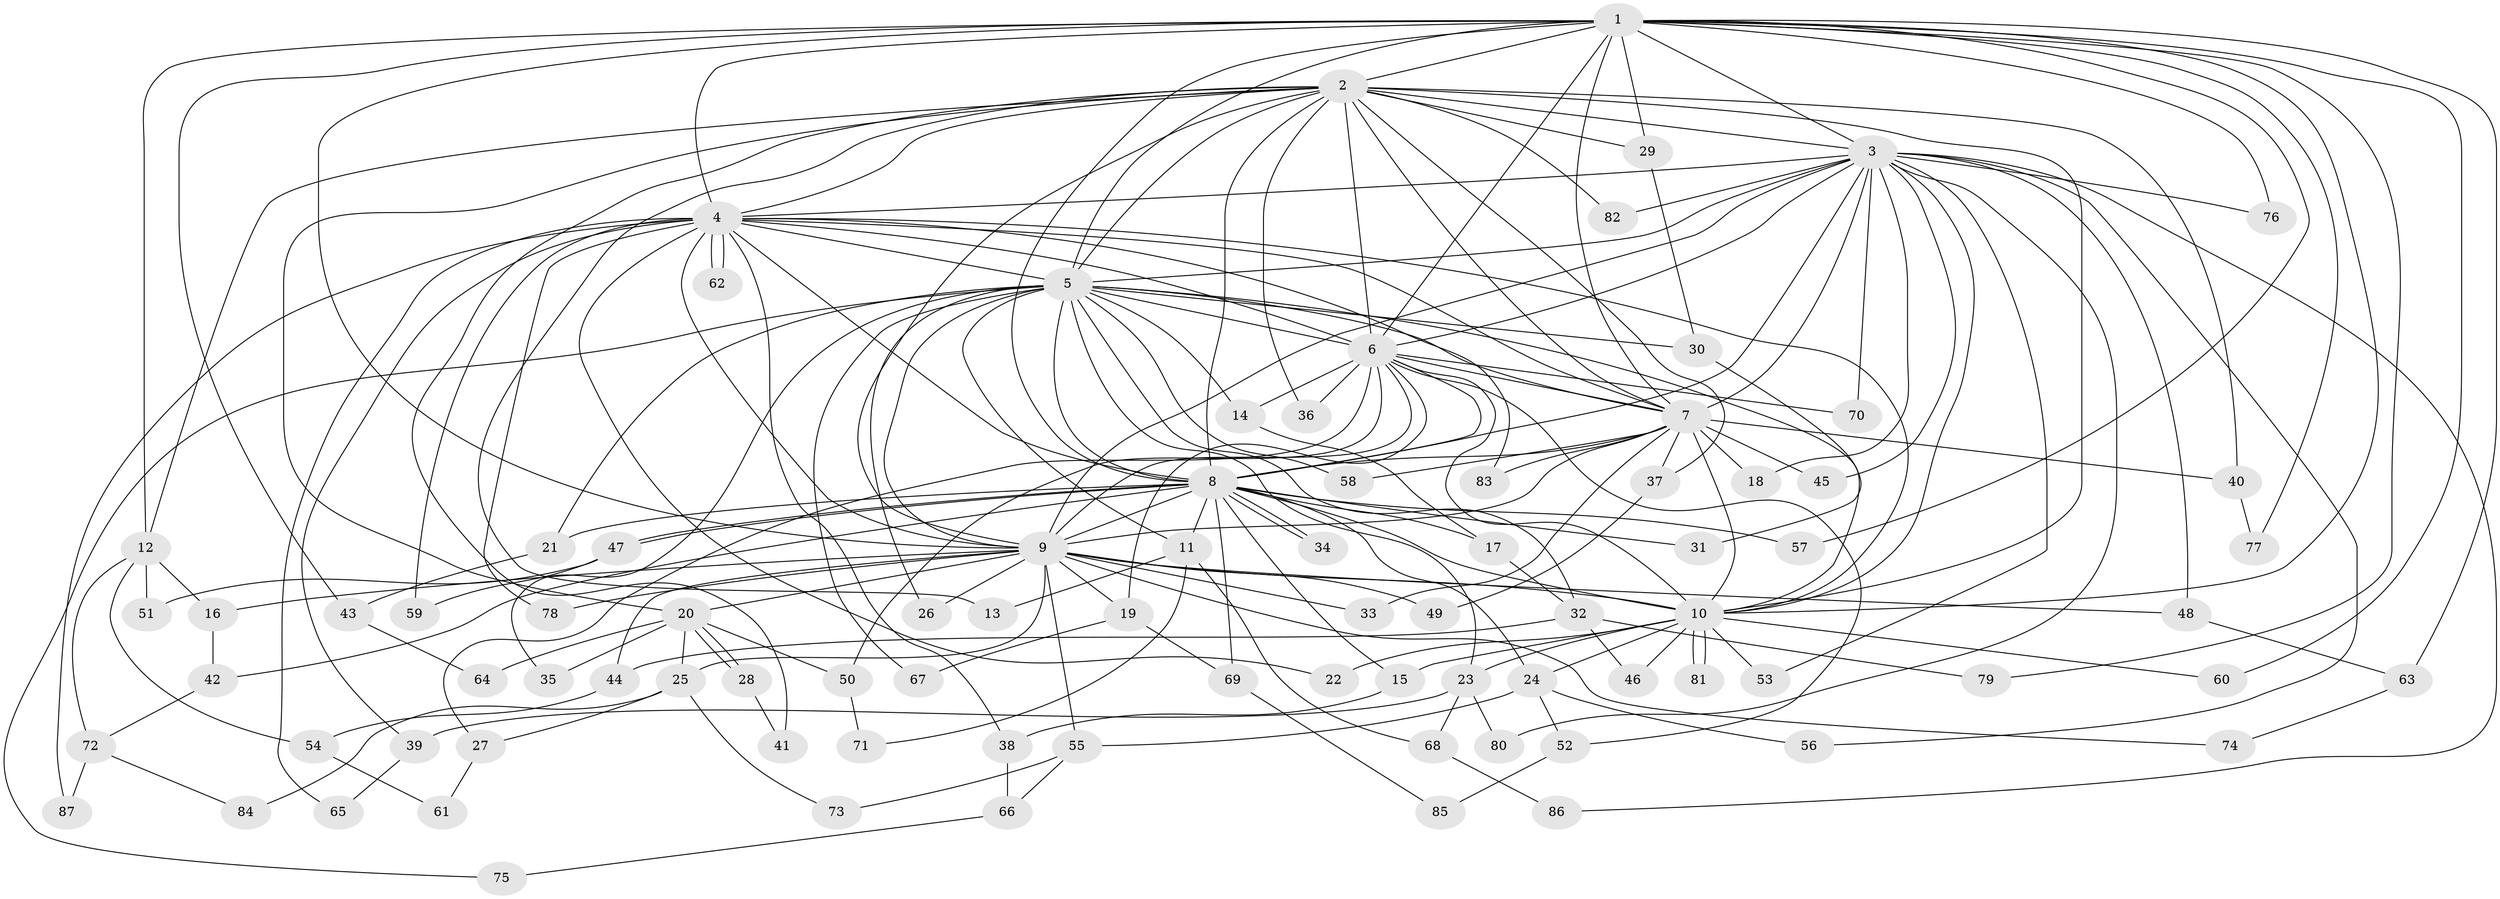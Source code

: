 // coarse degree distribution, {8: 0.07692307692307693, 20: 0.038461538461538464, 10: 0.11538461538461539, 4: 0.15384615384615385, 2: 0.19230769230769232, 3: 0.19230769230769232, 5: 0.038461538461538464, 1: 0.15384615384615385, 6: 0.038461538461538464}
// Generated by graph-tools (version 1.1) at 2025/17/03/04/25 18:17:47]
// undirected, 87 vertices, 199 edges
graph export_dot {
graph [start="1"]
  node [color=gray90,style=filled];
  1;
  2;
  3;
  4;
  5;
  6;
  7;
  8;
  9;
  10;
  11;
  12;
  13;
  14;
  15;
  16;
  17;
  18;
  19;
  20;
  21;
  22;
  23;
  24;
  25;
  26;
  27;
  28;
  29;
  30;
  31;
  32;
  33;
  34;
  35;
  36;
  37;
  38;
  39;
  40;
  41;
  42;
  43;
  44;
  45;
  46;
  47;
  48;
  49;
  50;
  51;
  52;
  53;
  54;
  55;
  56;
  57;
  58;
  59;
  60;
  61;
  62;
  63;
  64;
  65;
  66;
  67;
  68;
  69;
  70;
  71;
  72;
  73;
  74;
  75;
  76;
  77;
  78;
  79;
  80;
  81;
  82;
  83;
  84;
  85;
  86;
  87;
  1 -- 2;
  1 -- 3;
  1 -- 4;
  1 -- 5;
  1 -- 6;
  1 -- 7;
  1 -- 8;
  1 -- 9;
  1 -- 10;
  1 -- 12;
  1 -- 29;
  1 -- 43;
  1 -- 57;
  1 -- 60;
  1 -- 63;
  1 -- 76;
  1 -- 77;
  1 -- 79;
  2 -- 3;
  2 -- 4;
  2 -- 5;
  2 -- 6;
  2 -- 7;
  2 -- 8;
  2 -- 9;
  2 -- 10;
  2 -- 12;
  2 -- 13;
  2 -- 20;
  2 -- 29;
  2 -- 36;
  2 -- 37;
  2 -- 40;
  2 -- 41;
  2 -- 82;
  3 -- 4;
  3 -- 5;
  3 -- 6;
  3 -- 7;
  3 -- 8;
  3 -- 9;
  3 -- 10;
  3 -- 18;
  3 -- 45;
  3 -- 48;
  3 -- 53;
  3 -- 56;
  3 -- 70;
  3 -- 76;
  3 -- 80;
  3 -- 82;
  3 -- 86;
  4 -- 5;
  4 -- 6;
  4 -- 7;
  4 -- 8;
  4 -- 9;
  4 -- 10;
  4 -- 22;
  4 -- 38;
  4 -- 39;
  4 -- 59;
  4 -- 62;
  4 -- 62;
  4 -- 65;
  4 -- 78;
  4 -- 83;
  4 -- 87;
  5 -- 6;
  5 -- 7;
  5 -- 8;
  5 -- 9;
  5 -- 10;
  5 -- 11;
  5 -- 14;
  5 -- 21;
  5 -- 23;
  5 -- 26;
  5 -- 30;
  5 -- 32;
  5 -- 35;
  5 -- 58;
  5 -- 67;
  5 -- 75;
  6 -- 7;
  6 -- 8;
  6 -- 9;
  6 -- 10;
  6 -- 14;
  6 -- 19;
  6 -- 27;
  6 -- 36;
  6 -- 50;
  6 -- 52;
  6 -- 70;
  7 -- 8;
  7 -- 9;
  7 -- 10;
  7 -- 18;
  7 -- 33;
  7 -- 37;
  7 -- 40;
  7 -- 45;
  7 -- 58;
  7 -- 83;
  8 -- 9;
  8 -- 10;
  8 -- 11;
  8 -- 15;
  8 -- 17;
  8 -- 21;
  8 -- 24;
  8 -- 31;
  8 -- 34;
  8 -- 34;
  8 -- 42;
  8 -- 47;
  8 -- 47;
  8 -- 57;
  8 -- 69;
  9 -- 10;
  9 -- 16;
  9 -- 19;
  9 -- 20;
  9 -- 25;
  9 -- 26;
  9 -- 33;
  9 -- 44;
  9 -- 48;
  9 -- 49;
  9 -- 55;
  9 -- 74;
  9 -- 78;
  10 -- 15;
  10 -- 22;
  10 -- 23;
  10 -- 24;
  10 -- 46;
  10 -- 53;
  10 -- 60;
  10 -- 81;
  10 -- 81;
  11 -- 13;
  11 -- 68;
  11 -- 71;
  12 -- 16;
  12 -- 51;
  12 -- 54;
  12 -- 72;
  14 -- 17;
  15 -- 38;
  16 -- 42;
  17 -- 32;
  19 -- 67;
  19 -- 69;
  20 -- 25;
  20 -- 28;
  20 -- 28;
  20 -- 35;
  20 -- 50;
  20 -- 64;
  21 -- 43;
  23 -- 39;
  23 -- 68;
  23 -- 80;
  24 -- 52;
  24 -- 55;
  24 -- 56;
  25 -- 27;
  25 -- 73;
  25 -- 84;
  27 -- 61;
  28 -- 41;
  29 -- 30;
  30 -- 31;
  32 -- 44;
  32 -- 46;
  32 -- 79;
  37 -- 49;
  38 -- 66;
  39 -- 65;
  40 -- 77;
  42 -- 72;
  43 -- 64;
  44 -- 54;
  47 -- 51;
  47 -- 59;
  48 -- 63;
  50 -- 71;
  52 -- 85;
  54 -- 61;
  55 -- 66;
  55 -- 73;
  63 -- 74;
  66 -- 75;
  68 -- 86;
  69 -- 85;
  72 -- 84;
  72 -- 87;
}
